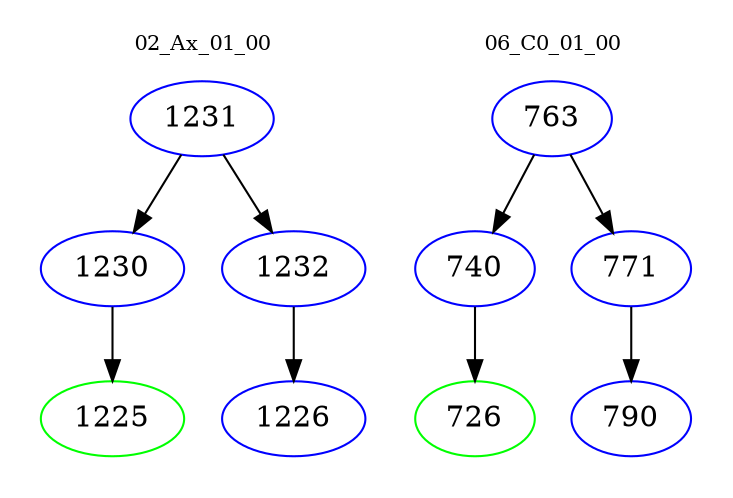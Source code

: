 digraph{
subgraph cluster_0 {
color = white
label = "02_Ax_01_00";
fontsize=10;
T0_1231 [label="1231", color="blue"]
T0_1231 -> T0_1230 [color="black"]
T0_1230 [label="1230", color="blue"]
T0_1230 -> T0_1225 [color="black"]
T0_1225 [label="1225", color="green"]
T0_1231 -> T0_1232 [color="black"]
T0_1232 [label="1232", color="blue"]
T0_1232 -> T0_1226 [color="black"]
T0_1226 [label="1226", color="blue"]
}
subgraph cluster_1 {
color = white
label = "06_C0_01_00";
fontsize=10;
T1_763 [label="763", color="blue"]
T1_763 -> T1_740 [color="black"]
T1_740 [label="740", color="blue"]
T1_740 -> T1_726 [color="black"]
T1_726 [label="726", color="green"]
T1_763 -> T1_771 [color="black"]
T1_771 [label="771", color="blue"]
T1_771 -> T1_790 [color="black"]
T1_790 [label="790", color="blue"]
}
}
